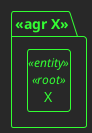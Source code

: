 @startuml DDD

hide circle
hide fields

!theme crt-green
skinparam nodesep 150
hide empty members
left to right direction

package "<<agr X>>"{
    class X<<entity>><<root>>{}
}

@enduml